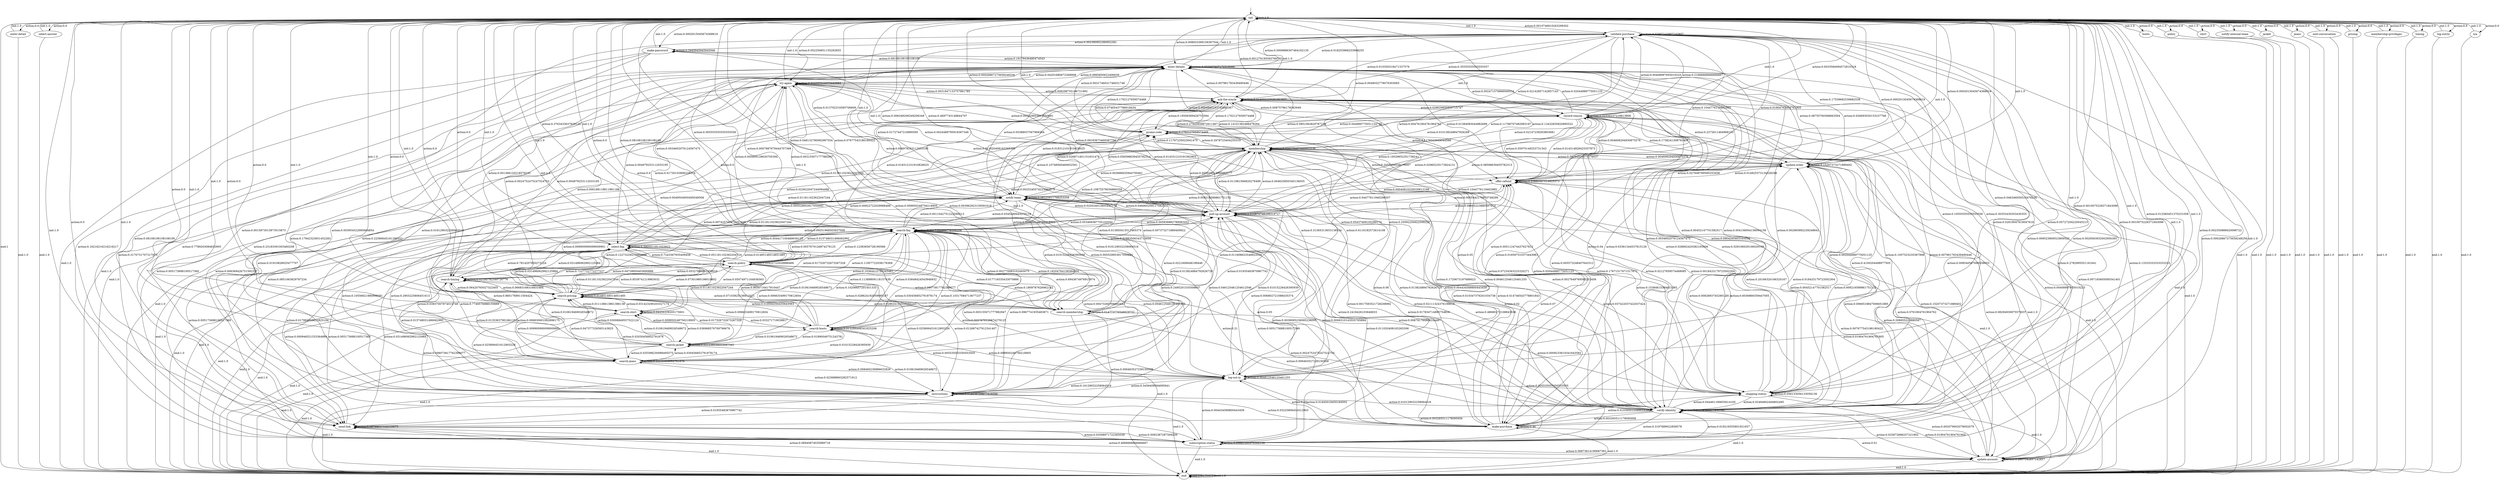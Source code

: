 digraph learned_mdp {
s0 [label="init"];
s1 [label="enter-detail"];
s2 [label="validate-purchase"];
s3 [label="make-password"];
s4 [label="select-answer"];
s5 [label="membership"];
s6 [label="update-order"];
s7 [label="ask-the-oracle"];
s8 [label="shipping-status"];
s9 [label="boots"];
s10 [label="search-boots"];
s11 [label="policy"];
s12 [label="enter-details"];
s13 [label="shirt"];
s14 [label="update-account"];
s15 [label="notify-internal-team"];
s16 [label="jacket"];
s17 [label="make-purchase"];
s18 [label="search-membership"];
s19 [label="search-jacket"];
s20 [label="subscription-status"];
s21 [label="instructions"];
s22 [label="jeans"];
s23 [label="search-jeans"];
s24 [label="log-out-in"];
s25 [label="verify-identity"];
s26 [label="send-link"];
s27 [label="search-pricing"];
s28 [label="end-conversation"];
s29 [label="search-faq"];
s30 [label="offer-refund"];
s31 [label="pull-up-account"];
s32 [label="notify-team"];
s33 [label="search-shirt"];
s34 [label="pricing"];
s35 [label="search-timing"];
s36 [label="promo-code"];
s37 [label="membership-privileges"];
s38 [label="timing"];
s39 [label="record-reason"];
s40 [label="try-again"];
s41 [label="search-policy"];
s42 [label="log-out/in"];
s43 [label="n/a"];
s44 [label="select-faq"];
s45 [label="end"];
s0 -> s0  [label="init:1.0"];
s0 -> s1  [label="action:0.0"];
s0 -> s2  [label="action:0.0010746910263299302"];
s0 -> s3  [label="action:0.0002015045674368619"];
s0 -> s4  [label="action:0.0"];
s0 -> s5  [label="action:0.0049032778076303065"];
s0 -> s6  [label="action:0.0002015045674368619"];
s0 -> s7  [label="action:0.001276195593766792"];
s0 -> s8  [label="action:0.0010075228371843096"];
s0 -> s9  [label="action:0.0"];
s0 -> s10  [label="action:0.0"];
s0 -> s11  [label="action:0.0"];
s0 -> s12  [label="action:0.008933369156367544"];
s0 -> s13  [label="action:0.0"];
s0 -> s14  [label="action:0.00026867275658248256"];
s0 -> s15  [label="action:0.0"];
s0 -> s16  [label="action:0.0"];
s0 -> s17  [label="action:0.0010075228371843096"];
s0 -> s18  [label="action:0.0"];
s0 -> s19  [label="action:0.0"];
s0 -> s20  [label="action:0.002350886620096722"];
s0 -> s21  [label="action:0.003962923159591618"];
s0 -> s22  [label="action:0.0"];
s0 -> s23  [label="action:0.0"];
s0 -> s24  [label="action:0.046346050510478236"];
s0 -> s25  [label="action:0.012560451370231058"];
s0 -> s26  [label="action:0.0"];
s0 -> s27  [label="action:0.0"];
s0 -> s28  [label="action:0.0"];
s0 -> s29  [label="action:0.3763433637829124"];
s0 -> s30  [label="action:0.0002015045674368619"];
s0 -> s31  [label="action:0.4697743148844707"];
s0 -> s32  [label="action:0.013702310585706609"];
s0 -> s33  [label="action:0.0"];
s0 -> s34  [label="action:0.0"];
s0 -> s35  [label="action:0.0"];
s0 -> s36  [label="action:0.00026867275658248256"];
s0 -> s37  [label="action:0.0"];
s0 -> s38  [label="action:0.0"];
s0 -> s39  [label="action:0.0033584094572810318"];
s0 -> s40  [label="action:0.052256851155292855"];
s0 -> s41  [label="action:0.0"];
s0 -> s42  [label="action:0.0"];
s0 -> s43  [label="action:0.0"];
s0 -> s44  [label="action:0.0"];
s0 -> s45  [label="end:1"];
s1 -> s0  [label="init:1.0"];
s1 -> s45 [label="end:1.0"];
s2 -> s0  [label="init:1.0"];
s2 -> s2  [label="action:0.02857142857142857"];
s2 -> s3  [label="action:0.002380952380952381"];
s2 -> s5  [label="action:0.02142857142857143"];
s2 -> s6  [label="action:0.17539682539682538"];
s2 -> s7  [label="action:0.35555555555555557"];
s2 -> s8  [label="action:0.10555555555555556"];
s2 -> s12  [label="action:0.018253968253968255"];
s2 -> s20  [label="action:0.009523809523809525"];
s2 -> s25  [label="action:0.02619047619047619"];
s2 -> s26  [label="action:0.0015873015873015873"];
s2 -> s29  [label="action:0.005555555555555556"];
s2 -> s30  [label="action:0.01904761904761905"];
s2 -> s31  [label="action:0.004761904761904762"];
s2 -> s32  [label="action:0.006349206349206349"];
s2 -> s36  [label="action:0.0031746031746031746"];
s2 -> s39  [label="action:0.21666666666666667"];
s2 -> s45 [label="end:1.0"];
s3 -> s0  [label="init:1.0"];
s3 -> s3  [label="action:0.5945945945945946"];
s3 -> s12  [label="action:0.08108108108108109"];
s3 -> s20  [label="action:0.16216216216216217"];
s3 -> s26  [label="action:0.08108108108108109"];
s3 -> s29  [label="action:0.08108108108108109"];
s3 -> s45 [label="end:1.0"];
s4 -> s0  [label="init:1.0"];
s4 -> s45 [label="end:1.0"];
s5 -> s0  [label="init:1.0"];
s5 -> s5  [label="action:0.020276497695852536"];
s5 -> s6  [label="action:0.08294930875576037"];
s5 -> s7  [label="action:0.14101382488479264"];
s5 -> s8  [label="action:0.0018433179723502304"];
s5 -> s12  [label="action:0.07465437788018434"];
s5 -> s14  [label="action:0.15207373271889402"];
s5 -> s17  [label="action:0.013824884792626729"];
s5 -> s18  [label="action:0.007373271889400922"];
s5 -> s20  [label="action:0.014746543778801843"];
s5 -> s21  [label="action:0.013824884792626729"];
s5 -> s23  [label="action:0.005529953917050691"];
s5 -> s25  [label="action:0.0027649769585253456"];
s5 -> s29  [label="action:0.10875576036866359"];
s5 -> s30  [label="action:0.2055299539170507"];
s5 -> s31  [label="action:0.011981566820276499"];
s5 -> s32  [label="action:0.003686635944700461"];
s5 -> s36  [label="action:0.11797235023041475"];
s5 -> s39  [label="action:0.010138248847926268"];
s5 -> s40  [label="action:0.005529953917050691"];
s5 -> s41  [label="action:0.005529953917050691"];
s5 -> s45 [label="end:1.0"];
s6 -> s0  [label="init:1.0"];
s6 -> s5  [label="action:0.004608294930875576"];
s6 -> s6  [label="action:0.15207373271889402"];
s6 -> s8  [label="action:0.018433179723502304"];
s6 -> s12  [label="action:0.08755760368663594"];
s6 -> s14  [label="action:0.08294930875576037"];
s6 -> s17  [label="action:0.6036866359447005"];
s6 -> s25  [label="action:0.009216589861751152"];
s6 -> s29  [label="action:0.009216589861751152"];
s6 -> s30  [label="action:0.027649769585253458"];
s6 -> s39  [label="action:0.004608294930875576"];
s6 -> s45 [label="end:1.0"];
s7 -> s0  [label="init:1.0"];
s7 -> s2  [label="action:0.010350318471337579"];
s7 -> s5  [label="action:0.27945859872611467"];
s7 -> s6  [label="action:0.2372611464968153"];
s7 -> s7  [label="action:0.014331210191082803"];
s7 -> s8  [label="action:0.028662420382165606"];
s7 -> s12  [label="action:0.007961783439490446"];
s7 -> s14  [label="action:0.007165605095541401"];
s7 -> s17  [label="action:0.005573248407643312"];
s7 -> s20  [label="action:0.006369426751592357"];
s7 -> s25  [label="action:0.007961783439490446"];
s7 -> s26  [label="action:0.01910828025477707"];
s7 -> s29  [label="action:0.018312101910828025"];
s7 -> s30  [label="action:0.1178343949044586"];
s7 -> s31  [label="action:0.014331210191082803"];
s7 -> s32  [label="action:0.018312101910828025"];
s7 -> s36  [label="action:0.19506369426751594"];
s7 -> s39  [label="action:0.00875796178343949"];
s7 -> s40  [label="action:0.0031847133757961785"];
s7 -> s45 [label="end:1.0"];
s8 -> s0  [label="init:1.0"];
s8 -> s2  [label="action:0.30353430353430355"];
s8 -> s5  [label="action:0.17671517671517672"];
s8 -> s6  [label="action:0.20166320166320167"];
s8 -> s7  [label="action:0.029106029106029108"];
s8 -> s8  [label="action:0.056133056133056136"];
s8 -> s12  [label="action:0.004158004158004158"];
s8 -> s14  [label="action:0.002079002079002079"];
s8 -> s17  [label="action:0.010395010395010396"];
s8 -> s25  [label="action:0.02494802494802495"];
s8 -> s30  [label="action:0.15384615384615385"];
s8 -> s31  [label="action:0.037422037422037424"];
s8 -> s45 [label="end:1.0"];
s9 -> s0  [label="init:1.0"];
s9 -> s45 [label="end:1.0"];
s10 -> s0  [label="init:1.0"];
s10 -> s10  [label="action:0.013266998341625208"];
s10 -> s19  [label="action:0.01990049751243781"];
s10 -> s24  [label="action:0.009950248756218905"];
s10 -> s27  [label="action:0.006633499170812604"];
s10 -> s29  [label="action:0.03648424543946932"];
s10 -> s30  [label="action:0.011608623548922056"];
s10 -> s33  [label="action:0.009950248756218905"];
s10 -> s39  [label="action:0.009950248756218905"];
s10 -> s40  [label="action:0.009950248756218905"];
s10 -> s41  [label="action:0.006633499170812604"];
s10 -> s44  [label="action:0.8656716417910447"];
s10 -> s45 [label="end:1.0"];
s11 -> s0  [label="init:1.0"];
s11 -> s45 [label="end:1.0"];
s12 -> s0  [label="init:1.0"];
s12 -> s2  [label="action:0.0009886307464162135"];
s12 -> s3  [label="action:0.19179436480474543"];
s12 -> s5  [label="action:0.0004943153732081067"];
s12 -> s6  [label="action:0.026693030153237766"];
s12 -> s8  [label="action:0.002965892239248641"];
s12 -> s12  [label="action:0.055857637172516066"];
s12 -> s14  [label="action:0.2782995551161641"];
s12 -> s17  [label="action:0.03361344537815126"];
s12 -> s21  [label="action:0.003954522985664854"];
s12 -> s24  [label="action:0.05437469105289174"];
s12 -> s25  [label="action:0.0034602076124567475"];
s12 -> s26  [label="action:0.23183391003460208"];
s12 -> s29  [label="action:0.0034602076124567475"];
s12 -> s30  [label="action:0.01384083044982699"];
s12 -> s32  [label="action:0.05388037567968364"];
s12 -> s39  [label="action:0.002471576866040534"];
s12 -> s40  [label="action:0.04201680672268908"];
s12 -> s45 [label="end:1.0"];
s13 -> s0  [label="init:1.0"];
s13 -> s45 [label="end:1.0"];
s14 -> s0  [label="init:1.0"];
s14 -> s6  [label="action:0.0761904761904762"];
s14 -> s12  [label="action:0.13333333333333333"];
s14 -> s14  [label="action:0.2857142857142857"];
s14 -> s25  [label="action:0.01904761904761905"];
s14 -> s26  [label="action:0.4666666666666667"];
s14 -> s31  [label="action:0.01904761904761905"];
s14 -> s45 [label="end:1.0"];
s15 -> s0  [label="init:1.0"];
s15 -> s45 [label="end:1.0"];
s16 -> s0  [label="init:1.0"];
s16 -> s45 [label="end:1.0"];
s17 -> s0  [label="init:1.0"];
s17 -> s5  [label="action:0.06"];
s17 -> s12  [label="action:0.04"];
s17 -> s14  [label="action:0.01"];
s17 -> s17  [label="action:0.46"];
s17 -> s24  [label="action:0.05"];
s17 -> s29  [label="action:0.21"];
s17 -> s30  [label="action:0.07"];
s17 -> s32  [label="action:0.05"];
s17 -> s40  [label="action:0.05"];
s17 -> s45 [label="end:1.0"];
s18 -> s0  [label="init:1.0"];
s18 -> s5  [label="action:0.013850415512465374"];
s18 -> s8  [label="action:0.0009233610341643582"];
s18 -> s18  [label="action:0.014773776546629732"];
s18 -> s25  [label="action:0.006463527239150508"];
s18 -> s26  [label="action:0.006463527239150508"];
s18 -> s27  [label="action:0.028624192059095107"];
s18 -> s29  [label="action:0.002770083102493075"];
s18 -> s31  [label="action:0.0221606648199446"];
s18 -> s35  [label="action:0.028624192059095107"];
s18 -> s41  [label="action:0.1809787626962142"];
s18 -> s44  [label="action:0.6943674976915974"];
s18 -> s45 [label="end:1.0"];
s19 -> s0  [label="init:1.0"];
s19 -> s10  [label="action:0.010619469026548672"];
s19 -> s19  [label="action:0.021238938053097345"];
s19 -> s21  [label="action:0.010619469026548672"];
s19 -> s23  [label="action:0.035398230088495575"];
s19 -> s27  [label="action:0.03008849557522124"];
s19 -> s29  [label="action:0.010619469026548672"];
s19 -> s33  [label="action:0.010619469026548672"];
s19 -> s35  [label="action:0.010619469026548672"];
s19 -> s44  [label="action:0.8601769911504424"];
s19 -> s45 [label="end:1.0"];
s20 -> s0  [label="init:1.0"];
s20 -> s2  [label="action:0.0029563932002956393"];
s20 -> s5  [label="action:0.010347376201034738"];
s20 -> s6  [label="action:0.0066518847006651885"];
s20 -> s7  [label="action:0.005173688100517369"];
s20 -> s12  [label="action:0.3170731707317073"];
s20 -> s14  [label="action:0.06873614190687362"];
s20 -> s20  [label="action:0.03621581670362158"];
s20 -> s24  [label="action:0.004434589800443459"];
s20 -> s25  [label="action:0.019216555801921657"];
s20 -> s26  [label="action:0.5092387287509239"];
s20 -> s29  [label="action:0.005173688100517369"];
s20 -> s31  [label="action:0.005173688100517369"];
s20 -> s32  [label="action:0.005173688100517369"];
s20 -> s36  [label="action:0.004434589800443459"];
s20 -> s45 [label="end:1.0"];
s21 -> s0  [label="init:1.0"];
s21 -> s5  [label="action:0.01935483870967742"];
s21 -> s7  [label="action:0.016129032258064516"];
s21 -> s12  [label="action:0.016129032258064516"];
s21 -> s17  [label="action:0.03225806451612903"];
s21 -> s21  [label="action:0.054838709677419356"];
s21 -> s24  [label="action:0.16129032258064516"];
s21 -> s25  [label="action:0.016129032258064516"];
s21 -> s26  [label="action:0.01935483870967742"];
s21 -> s27  [label="action:0.025806451612903226"];
s21 -> s29  [label="action:0.0967741935483871"];
s21 -> s32  [label="action:0.2903225806451613"];
s21 -> s40  [label="action:0.22580645161290322"];
s21 -> s41  [label="action:0.025806451612903226"];
s21 -> s45 [label="end:1.0"];
s22 -> s0  [label="init:1.0"];
s22 -> s45 [label="end:1.0"];
s23 -> s0  [label="init:1.0"];
s23 -> s5  [label="action:0.01015228426395939"];
s23 -> s10  [label="action:0.01015228426395939"];
s23 -> s19  [label="action:0.030456852791878174"];
s23 -> s21  [label="action:0.023688663282571912"];
s23 -> s23  [label="action:0.02030456852791878"];
s23 -> s24  [label="action:0.008460236886632826"];
s23 -> s27  [label="action:0.047377326565143825"];
s23 -> s29  [label="action:0.030456852791878174"];
s23 -> s31  [label="action:0.01015228426395939"];
s23 -> s33  [label="action:0.02030456852791878"];
s23 -> s35  [label="action:0.01353637901861252"];
s23 -> s44  [label="action:0.7749576988155669"];
s23 -> s45 [label="end:1.0"];
s24 -> s0  [label="init:1.0"];
s24 -> s8  [label="action:0.005535055350553505"];
s24 -> s10  [label="action:0.005535055350553505"];
s24 -> s12  [label="action:0.25092250922509224"];
s24 -> s17  [label="action:0.01845018450184502"];
s24 -> s21  [label="action:0.3459409594095941"];
s24 -> s24  [label="action:0.004612546125461255"];
s24 -> s29  [label="action:0.004612546125461255"];
s24 -> s30  [label="action:0.004612546125461255"];
s24 -> s32  [label="action:0.046125461254612546"];
s24 -> s40  [label="action:0.31365313653136534"];
s24 -> s45 [label="end:1.0"];
s25 -> s0  [label="init:1.0"];
s25 -> s2  [label="action:0.05727204220045215"];
s25 -> s3  [label="action:0.00452147701582517"];
s25 -> s5  [label="action:0.1720673197689023"];
s25 -> s6  [label="action:0.00452147701582517"];
s25 -> s7  [label="action:0.1057523235367998"];
s25 -> s8  [label="action:0.044461190655614165"];
s25 -> s12  [label="action:0.0904295403165034"];
s25 -> s14  [label="action:0.025872896257221802"];
s25 -> s17  [label="action:0.003265511178095956"];
s25 -> s20  [label="action:0.3197689022858578"];
s25 -> s25  [label="action:0.05124340617935192"];
s25 -> s26  [label="action:0.003265511178095956"];
s25 -> s29  [label="action:0.008791760864104497"];
s25 -> s30  [label="action:0.008289374529012811"];
s25 -> s31  [label="action:0.017834714895754836"];
s25 -> s32  [label="action:0.0017583521728208992"];
s25 -> s36  [label="action:0.07234363225320271"];
s25 -> s39  [label="action:0.008540567696558653"];
s25 -> s45 [label="end:1.0"];
s26 -> s0  [label="init:1.0"];
s26 -> s12  [label="action:0.7789203084832905"];
s26 -> s14  [label="action:0.06940874035989718"];
s26 -> s20  [label="action:0.03598971722365039"];
s26 -> s26  [label="action:0.09768637532133675"];
s26 -> s31  [label="action:0.017994858611825194"];
s26 -> s45 [label="end:1.0"];
s27 -> s0  [label="init:1.0"];
s27 -> s5  [label="action:0.007425742574257425"];
s27 -> s7  [label="action:0.0049504950495049506"];
s27 -> s12  [label="action:0.0024752475247524753"];
s27 -> s18  [label="action:0.018564356435643563"];
s27 -> s19  [label="action:0.017326732673267328"];
s27 -> s23  [label="action:0.009900990099009901"];
s27 -> s25  [label="action:0.0024752475247524753"];
s27 -> s27  [label="action:0.01485148514851485"];
s27 -> s29  [label="action:0.017326732673267328"];
s27 -> s31  [label="action:0.01485148514851485"];
s27 -> s32  [label="action:0.009900990099009901"];
s27 -> s33  [label="action:0.011138613861386138"];
s27 -> s35  [label="action:0.06683168316831684"];
s27 -> s40  [label="action:0.006188118811881188"];
s27 -> s41  [label="action:0.07301980198019802"];
s27 -> s44  [label="action:0.7227722772277227"];
s27 -> s45 [label="end:1.0"];
s28 -> s0  [label="init:1.0"];
s28 -> s45 [label="end:1.0"];
s29 -> s0  [label="init:1.0"];
s29 -> s5  [label="action:0.0025240574223063575"];
s29 -> s10  [label="action:0.11389809118157439"];
s29 -> s12  [label="action:0.0007887679444707368"];
s29 -> s18  [label="action:0.18204764158384604"];
s29 -> s19  [label="action:0.10206657201451333"];
s29 -> s20  [label="action:0.000946521533364884"];
s29 -> s21  [label="action:0.003155071777882947"];
s29 -> s23  [label="action:0.10317084713677237"];
s29 -> s24  [label="action:0.00473260766682442"];
s29 -> s25  [label="action:0.0006310143555765894"];
s29 -> s27  [label="action:0.11957722038176369"];
s29 -> s29  [label="action:0.0017352894778356208"];
s29 -> s31  [label="action:0.005836882789083452"];
s29 -> s32  [label="action:0.0011042751222590313"];
s29 -> s33  [label="action:0.10364410790345481"];
s29 -> s35  [label="action:0.12273229215964664"];
s29 -> s40  [label="action:0.003155071777882947"];
s29 -> s41  [label="action:0.12383656728190566"];
s29 -> s44  [label="action:0.004417100489036125"];
s29 -> s45 [label="end:1.0"];
s30 -> s0  [label="init:1.0"];
s30 -> s2  [label="action:0.1044776119402985"];
s30 -> s6  [label="action:0.014925373134328358"];
s30 -> s12  [label="action:0.13432835820895522"];
s30 -> s14  [label="action:0.208955223880597"];
s30 -> s29  [label="action:0.08955223880597014"];
s30 -> s30  [label="action:0.23880597014925373"];
s30 -> s31  [label="action:0.04477611940298507"];
s30 -> s32  [label="action:0.1044776119402985"];
s30 -> s39  [label="action:0.05970149253731343"];
s30 -> s45 [label="end:1.0"];
s31 -> s0  [label="init:1.0"];
s31 -> s2  [label="action:0.11768707482993197"];
s31 -> s3  [label="action:0.0024489795918367346"];
s31 -> s5  [label="action:0.004625850340136055"];
s31 -> s6  [label="action:0.00040816326530612246"];
s31 -> s7  [label="action:0.056598639455782314"];
s31 -> s8  [label="action:0.02"];
s31 -> s12  [label="action:0.09183673469387756"];
s31 -> s17  [label="action:0.0038095238095238095"];
s31 -> s20  [label="action:0.011020408163265306"];
s31 -> s24  [label="action:0.006802721088435374"];
s31 -> s25  [label="action:0.48680272108843536"];
s31 -> s29  [label="action:0.053469387755102044"];
s31 -> s30  [label="action:0.0005442176870748299"];
s31 -> s31  [label="action:0.016870748299319727"];
s31 -> s32  [label="action:0.025034013605442176"];
s31 -> s36  [label="action:0.005034013605442177"];
s31 -> s39  [label="action:0.08598639455782313"];
s31 -> s40  [label="action:0.011020408163265306"];
s31 -> s45 [label="end:1.0"];
s32 -> s0  [label="init:1.0"];
s32 -> s12  [label="action:0.01727447216890595"];
s32 -> s14  [label="action:0.007677543186180422"];
s32 -> s17  [label="action:0.2418426103646833"];
s32 -> s21  [label="action:0.10556621880998081"];
s32 -> s24  [label="action:0.2495201535508637"];
s32 -> s25  [label="action:0.02111324376199616"];
s32 -> s29  [label="action:0.0345489443378119"];
s32 -> s31  [label="action:0.046065259117082535"];
s32 -> s32  [label="action:0.06525911708253358"];
s32 -> s36  [label="action:0.10748560460652591"];
s32 -> s39  [label="action:0.026871401151631478"];
s32 -> s40  [label="action:0.07677543186180422"];
s32 -> s45 [label="end:1.0"];
s33 -> s0  [label="init:1.0"];
s33 -> s10  [label="action:0.033271719038817"];
s33 -> s19  [label="action:0.036968576709796676"];
s33 -> s27  [label="action:0.031423290203327174"];
s33 -> s33  [label="action:0.04436229205175601"];
s33 -> s44  [label="action:0.8539741219963032"];
s33 -> s45 [label="end:1.0"];
s34 -> s0  [label="init:1.0"];
s34 -> s45 [label="end:1.0"];
s35 -> s0  [label="init:1.0"];
s35 -> s12  [label="action:0.001366120218579235"];
s35 -> s18  [label="action:0.07103825136612021"];
s35 -> s23  [label="action:0.006830601092896175"];
s35 -> s27  [label="action:0.06420765027322405"];
s35 -> s35  [label="action:0.02185792349726776"];
s35 -> s41  [label="action:0.05327868852459016"];
s35 -> s44  [label="action:0.7814207650273224"];
s35 -> s45 [label="end:1.0"];
s36 -> s0  [label="init:1.0"];
s36 -> s5  [label="action:0.2978723404255319"];
s36 -> s7  [label="action:0.1702127659574468"];
s36 -> s12  [label="action:0.1702127659574468"];
s36 -> s25  [label="action:0.02127659574468085"];
s36 -> s26  [label="action:0.0851063829787234"];
s36 -> s36  [label="action:0.1702127659574468"];
s36 -> s39  [label="action:0.0851063829787234"];
s36 -> s45 [label="end:1.0"];
s37 -> s0  [label="init:1.0"];
s37 -> s45 [label="end:1.0"];
s38 -> s0  [label="init:1.0"];
s38 -> s45 [label="end:1.0"];
s39 -> s0  [label="init:1.0"];
s39 -> s2  [label="action:0.00408997955010225"];
s39 -> s5  [label="action:0.02147239263803681"];
s39 -> s6  [label="action:0.1738241308793456"];
s39 -> s7  [label="action:0.028629856850715747"];
s39 -> s8  [label="action:0.002044989775051125"];
s39 -> s12  [label="action:0.02044989775051125"];
s39 -> s14  [label="action:0.00408997955010225"];
s39 -> s17  [label="action:0.02044989775051125"];
s39 -> s24  [label="action:0.005112474437627812"];
s39 -> s25  [label="action:0.4100204498977505"];
s39 -> s30  [label="action:0.014314928425357873"];
s39 -> s31  [label="action:0.02965235173824131"];
s39 -> s32  [label="action:0.19529652351738241"];
s39 -> s36  [label="action:0.044989775051124746"];
s39 -> s39  [label="action:0.02556237218813906"];
s39 -> s45 [label="end:1.0"];
s40 -> s0  [label="init:1.0"];
s40 -> s7  [label="action:0.008298755186721992"];
s40 -> s12  [label="action:0.0995850622406639"];
s40 -> s17  [label="action:0.016597510373443983"];
s40 -> s21  [label="action:0.17842323651452283"];
s40 -> s24  [label="action:0.6116182572614108"];
s40 -> s29  [label="action:0.005809128630705394"];
s40 -> s31  [label="action:0.004979253112033195"];
s40 -> s32  [label="action:0.048132780082987554"];
s40 -> s35  [label="action:0.004979253112033195"];
s40 -> s40  [label="action:0.016597510373443983"];
s40 -> s44  [label="action:0.004979253112033195"];
s40 -> s45 [label="end:1.0"];
s41 -> s0  [label="init:1.0"];
s41 -> s5  [label="action:0.00922722029988466"];
s41 -> s18  [label="action:0.08073817762399077"];
s41 -> s20  [label="action:0.008073817762399077"];
s41 -> s21  [label="action:0.012687427912341407"];
s41 -> s24  [label="action:0.0057670126874279125"];
s41 -> s27  [label="action:0.05074971164936563"];
s41 -> s29  [label="action:0.0057670126874279125"];
s41 -> s31  [label="action:0.02883506343713956"];
s41 -> s35  [label="action:0.04728950403690888"];
s41 -> s40  [label="action:0.01730103806228374"];
s41 -> s41  [label="action:0.00922722029988466"];
s41 -> s44  [label="action:0.7243367935409458"];
s41 -> s45 [label="end:1.0"];
s42 -> s0  [label="init:1.0"];
s42 -> s45 [label="end:1.0"];
s43 -> s0  [label="init:1.0"];
s43 -> s45 [label="end:1.0"];
s44 -> s0  [label="init:1.0"];
s44 -> s5  [label="action:0.011811023622047244"];
s44 -> s7  [label="action:0.011811023622047244"];
s44 -> s10  [label="action:0.011811023622047244"];
s44 -> s18  [label="action:0.017716535433070866"];
s44 -> s21  [label="action:0.015748031496062992"];
s44 -> s23  [label="action:0.03937007874015748"];
s44 -> s26  [label="action:0.031496062992125984"];
s44 -> s27  [label="action:0.031496062992125984"];
s44 -> s29  [label="action:0.015748031496062992"];
s44 -> s31  [label="action:0.09251968503937008"];
s44 -> s32  [label="action:0.011811023622047244"];
s44 -> s33  [label="action:0.011811023622047244"];
s44 -> s35  [label="action:0.031496062992125984"];
s44 -> s36  [label="action:0.023622047244094488"];
s44 -> s41  [label="action:0.051181102362204724"];
s44 -> s44  [label="action:0.5905511811023622"];
s44 -> s45 [label="end:1.0"];
s45 -> s45 [label="init:1.0"];
s45 -> s45  [label="action:1.0"];
s45 -> s45  [label="end:1.0"];
__start0 [label="", shape=none];
__start0 -> s0  [label=""];
}